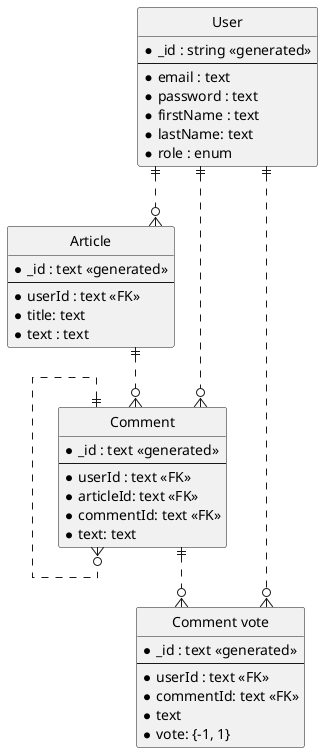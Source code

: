 @startuml Entity relations
' hide the spot
hide circle

' avoid problems with angled crows feet
skinparam linetype ortho

entity "User" as user {
  *_id : string <<generated>>
  --
  *email : text
  *password : text
  *firstName : text
  *lastName: text
  *role : enum
}

entity "Article" as article {
  *_id : text <<generated>>
  --
  *userId : text <<FK>>
  *title: text
  *text : text
}


entity "Comment" as comment {
  *_id : text <<generated>>
  --
  *userId : text <<FK>>
  *articleId: text <<FK>>
  *commentId: text <<FK>>
  *text: text
}

Entity "Comment vote" as vote {
  *_id : text <<generated>>
  --
  *userId : text <<FK>>
  *commentId: text <<FK>>
  *text
  *vote: {-1, 1}
}

user ||..o{ article
user ||..o{ comment
article ||..o{ comment
comment ||..o{ vote
comment ||..o{ comment
user ||..o{ vote

@enduml